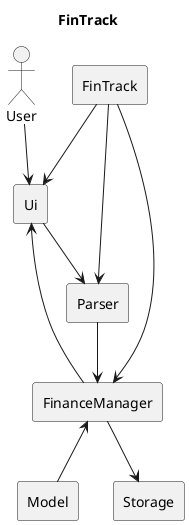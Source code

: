 @startuml
title FinTrack

actor User

rectangle FinTrack
rectangle Ui
rectangle Parser
rectangle FinanceManager
rectangle Model
rectangle Storage

User --> Ui

FinTrack --> Ui
FinTrack --> Parser
FinTrack --> FinanceManager

Ui --> Parser
Parser --> FinanceManager
FinanceManager --> Ui

FinanceManager <-- Model
FinanceManager --> Storage

@enduml
